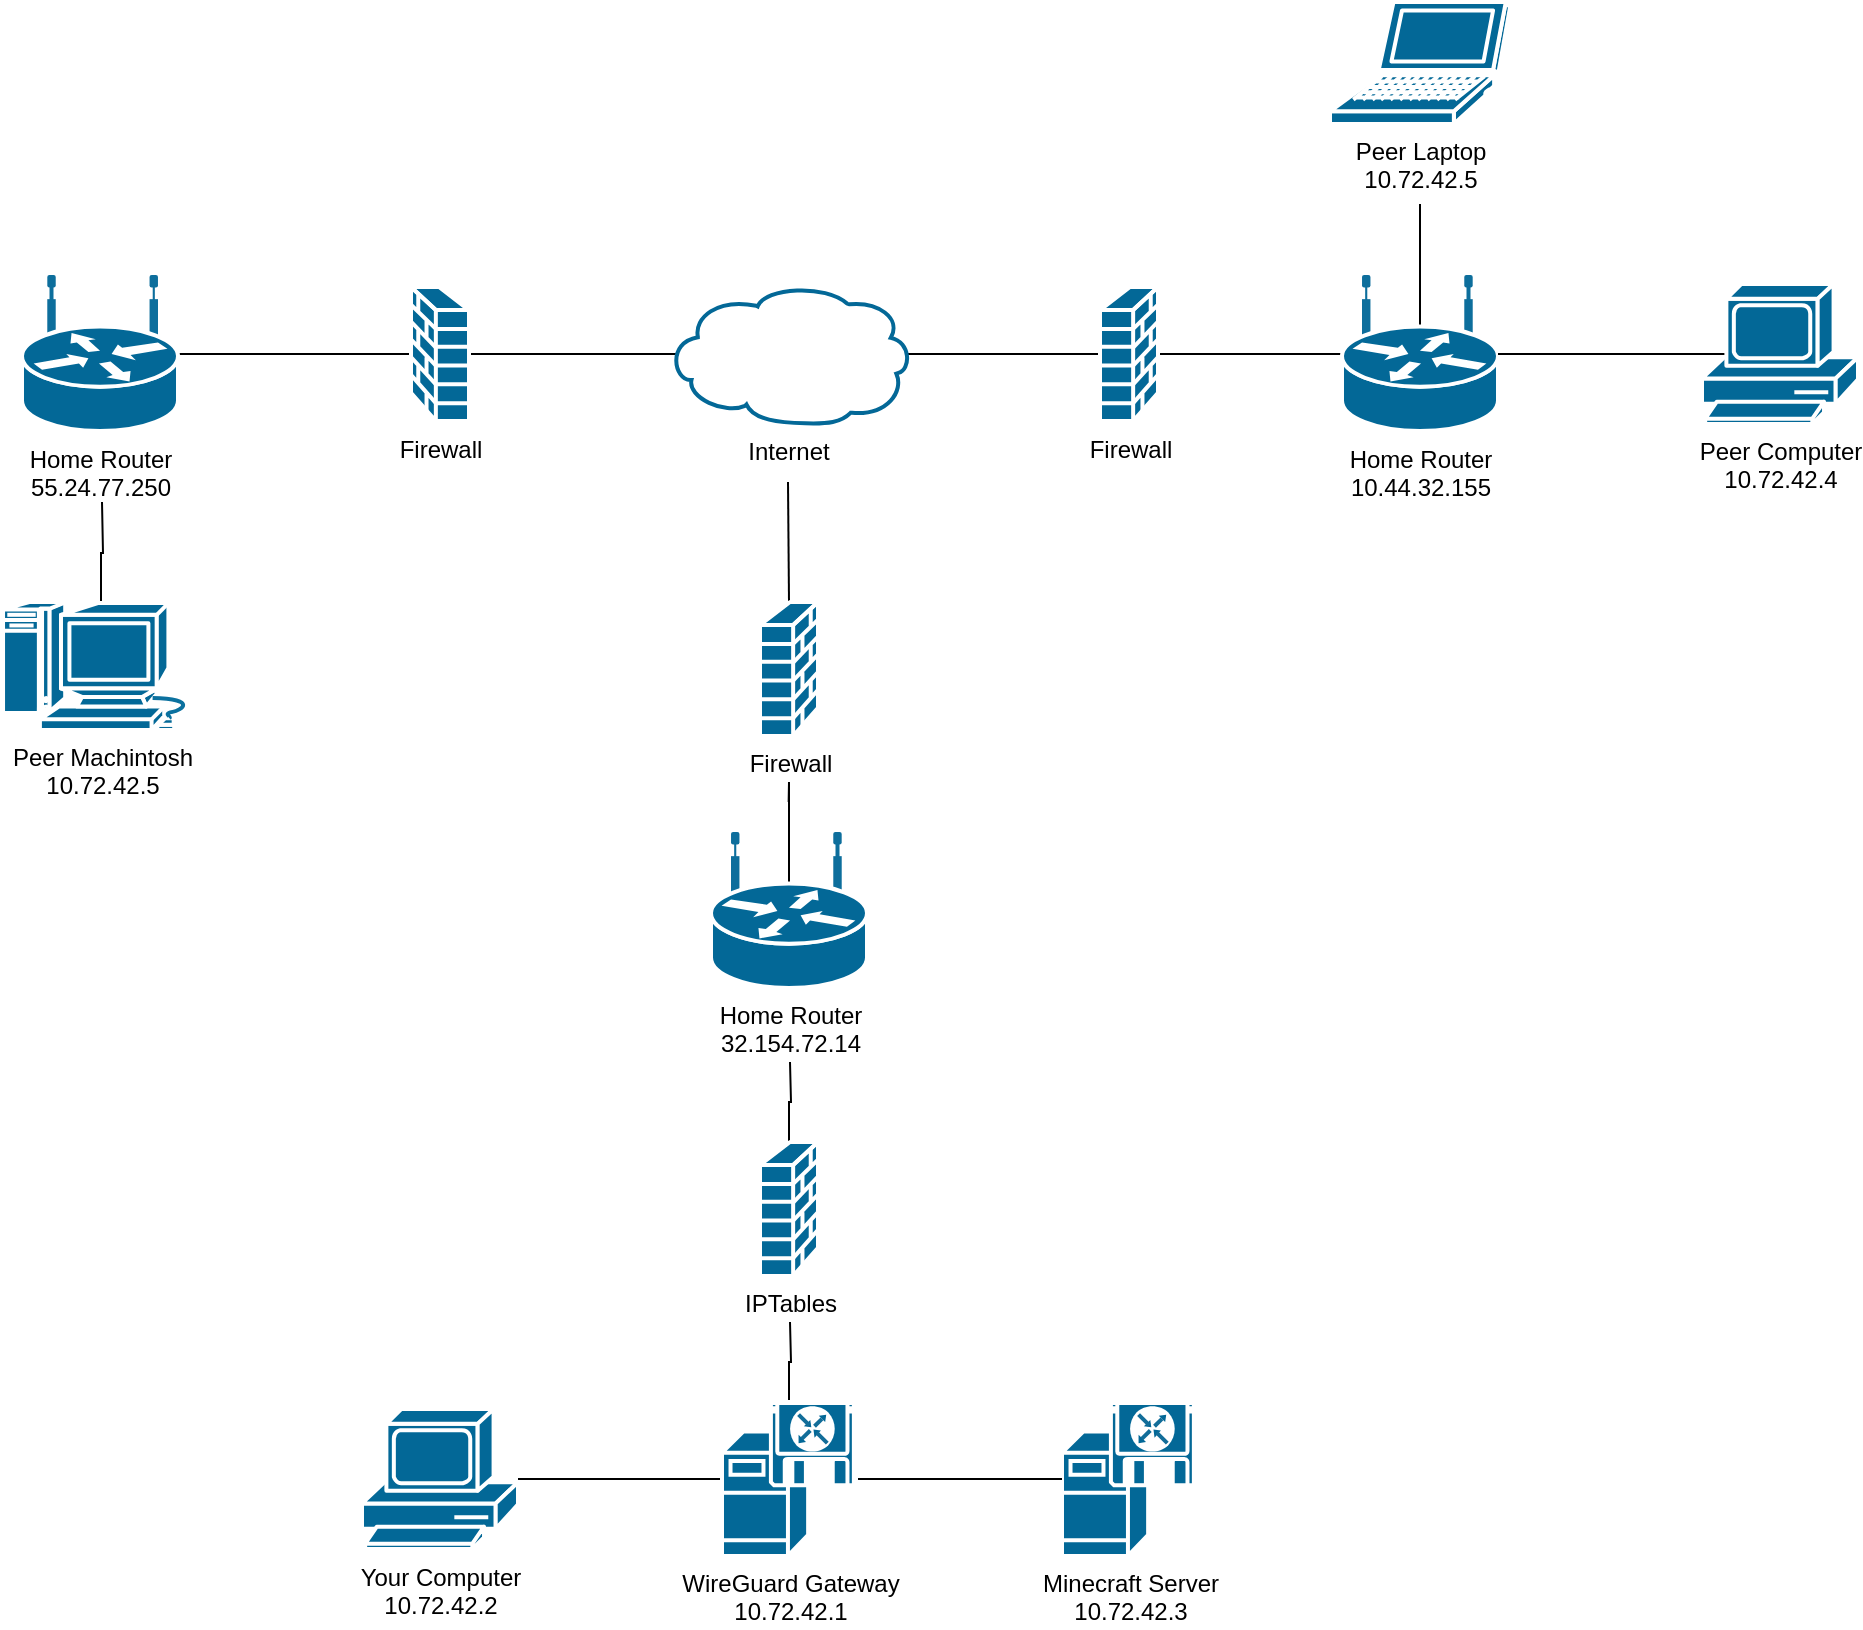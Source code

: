 <mxfile version="21.1.2" type="device" pages="5">
  <diagram name="Recommended" id="ixQ4O91Vs6Z3WeyUzWch">
    <mxGraphModel dx="2026" dy="2283" grid="1" gridSize="10" guides="1" tooltips="1" connect="1" arrows="1" fold="1" page="1" pageScale="1" pageWidth="850" pageHeight="1100" math="0" shadow="0">
      <root>
        <mxCell id="0" />
        <mxCell id="1" parent="0" />
        <mxCell id="HOGxeBpudTu5LXjHotkX-21" value="Your Computer&lt;br&gt;10.72.42.2" style="shape=mxgraph.cisco.computers_and_peripherals.pc;sketch=0;html=1;pointerEvents=1;dashed=0;fillColor=#036897;strokeColor=#ffffff;strokeWidth=2;verticalLabelPosition=bottom;verticalAlign=top;align=center;outlineConnect=0;" parent="1" vertex="1">
          <mxGeometry x="360" y="623.5" width="78" height="70" as="geometry" />
        </mxCell>
        <mxCell id="HOGxeBpudTu5LXjHotkX-23" value="Minecraft Server&lt;br&gt;10.72.42.3" style="shape=mxgraph.cisco.servers.software_based_server;sketch=0;html=1;pointerEvents=1;dashed=0;fillColor=#036897;strokeColor=#ffffff;strokeWidth=2;verticalLabelPosition=bottom;verticalAlign=top;align=center;outlineConnect=0;" parent="1" vertex="1">
          <mxGeometry x="710" y="620" width="67" height="77" as="geometry" />
        </mxCell>
        <mxCell id="HOGxeBpudTu5LXjHotkX-26" style="edgeStyle=orthogonalEdgeStyle;rounded=0;orthogonalLoop=1;jettySize=auto;html=1;endArrow=none;endFill=0;" parent="1" source="HOGxeBpudTu5LXjHotkX-24" target="HOGxeBpudTu5LXjHotkX-23" edge="1">
          <mxGeometry relative="1" as="geometry" />
        </mxCell>
        <mxCell id="HOGxeBpudTu5LXjHotkX-27" style="edgeStyle=orthogonalEdgeStyle;rounded=0;orthogonalLoop=1;jettySize=auto;html=1;exitX=0;exitY=0.5;exitDx=0;exitDy=0;exitPerimeter=0;endArrow=none;endFill=0;" parent="1" source="HOGxeBpudTu5LXjHotkX-24" target="HOGxeBpudTu5LXjHotkX-21" edge="1">
          <mxGeometry relative="1" as="geometry" />
        </mxCell>
        <mxCell id="HOGxeBpudTu5LXjHotkX-40" style="edgeStyle=orthogonalEdgeStyle;rounded=0;orthogonalLoop=1;jettySize=auto;html=1;exitX=0.5;exitY=0;exitDx=0;exitDy=0;exitPerimeter=0;endArrow=none;endFill=0;" parent="1" source="HOGxeBpudTu5LXjHotkX-24" edge="1">
          <mxGeometry relative="1" as="geometry">
            <mxPoint x="574" y="580" as="targetPoint" />
          </mxGeometry>
        </mxCell>
        <mxCell id="HOGxeBpudTu5LXjHotkX-24" value="WireGuard Gateway&lt;br&gt;10.72.42.1" style="shape=mxgraph.cisco.servers.software_based_server;sketch=0;html=1;pointerEvents=1;dashed=0;fillColor=#036897;strokeColor=#ffffff;strokeWidth=2;verticalLabelPosition=bottom;verticalAlign=top;align=center;outlineConnect=0;" parent="1" vertex="1">
          <mxGeometry x="540" y="620" width="67" height="77" as="geometry" />
        </mxCell>
        <mxCell id="HOGxeBpudTu5LXjHotkX-37" style="edgeStyle=orthogonalEdgeStyle;rounded=0;orthogonalLoop=1;jettySize=auto;html=1;exitX=0.5;exitY=0.32;exitDx=0;exitDy=0;exitPerimeter=0;endArrow=none;endFill=0;" parent="1" source="HOGxeBpudTu5LXjHotkX-32" edge="1">
          <mxGeometry relative="1" as="geometry">
            <mxPoint x="573.333" y="320" as="targetPoint" />
            <Array as="points">
              <mxPoint x="574" y="310" />
            </Array>
          </mxGeometry>
        </mxCell>
        <mxCell id="HOGxeBpudTu5LXjHotkX-32" value="Home Router&lt;br&gt;32.154.72.14" style="shape=mxgraph.cisco.routers.wireless_router;sketch=0;html=1;pointerEvents=1;dashed=0;fillColor=#036897;strokeColor=#ffffff;strokeWidth=2;verticalLabelPosition=bottom;verticalAlign=top;align=center;outlineConnect=0;" parent="1" vertex="1">
          <mxGeometry x="534.5" y="336" width="78" height="77" as="geometry" />
        </mxCell>
        <mxCell id="HOGxeBpudTu5LXjHotkX-43" style="rounded=0;orthogonalLoop=1;jettySize=auto;html=1;exitX=0.98;exitY=0.5;exitDx=0;exitDy=0;exitPerimeter=0;entryX=0;entryY=0.5;entryDx=0;entryDy=0;entryPerimeter=0;endArrow=none;endFill=0;" parent="1" source="HOGxeBpudTu5LXjHotkX-34" target="HOGxeBpudTu5LXjHotkX-42" edge="1">
          <mxGeometry relative="1" as="geometry" />
        </mxCell>
        <mxCell id="HOGxeBpudTu5LXjHotkX-69" style="edgeStyle=orthogonalEdgeStyle;rounded=0;orthogonalLoop=1;jettySize=auto;html=1;exitX=0.04;exitY=0.5;exitDx=0;exitDy=0;exitPerimeter=0;entryX=0;entryY=0.5;entryDx=0;entryDy=0;entryPerimeter=0;endArrow=none;endFill=0;" parent="1" source="HOGxeBpudTu5LXjHotkX-34" target="HOGxeBpudTu5LXjHotkX-63" edge="1">
          <mxGeometry relative="1" as="geometry" />
        </mxCell>
        <mxCell id="HOGxeBpudTu5LXjHotkX-34" value="Internet" style="shape=mxgraph.cisco.storage.cloud;sketch=0;html=1;pointerEvents=1;dashed=0;fillColor=#FFFFFF;strokeColor=#036897;strokeWidth=2;verticalLabelPosition=bottom;verticalAlign=top;align=center;outlineConnect=0;" parent="1" vertex="1">
          <mxGeometry x="512.08" y="61" width="122.83" height="70" as="geometry" />
        </mxCell>
        <mxCell id="HOGxeBpudTu5LXjHotkX-38" style="edgeStyle=orthogonalEdgeStyle;rounded=0;orthogonalLoop=1;jettySize=auto;html=1;exitX=0.5;exitY=0;exitDx=0;exitDy=0;exitPerimeter=0;endArrow=none;endFill=0;" parent="1" source="HOGxeBpudTu5LXjHotkX-35" edge="1">
          <mxGeometry relative="1" as="geometry">
            <mxPoint x="573" y="160" as="targetPoint" />
          </mxGeometry>
        </mxCell>
        <mxCell id="HOGxeBpudTu5LXjHotkX-35" value="Firewall" style="shape=mxgraph.cisco.security.firewall;sketch=0;html=1;pointerEvents=1;dashed=0;fillColor=#036897;strokeColor=#ffffff;strokeWidth=2;verticalLabelPosition=bottom;verticalAlign=top;align=center;outlineConnect=0;" parent="1" vertex="1">
          <mxGeometry x="559" y="220" width="29" height="67" as="geometry" />
        </mxCell>
        <mxCell id="HOGxeBpudTu5LXjHotkX-41" style="edgeStyle=orthogonalEdgeStyle;rounded=0;orthogonalLoop=1;jettySize=auto;html=1;exitX=0.5;exitY=0;exitDx=0;exitDy=0;exitPerimeter=0;endArrow=none;endFill=0;" parent="1" source="HOGxeBpudTu5LXjHotkX-39" edge="1">
          <mxGeometry relative="1" as="geometry">
            <mxPoint x="574" y="450" as="targetPoint" />
          </mxGeometry>
        </mxCell>
        <mxCell id="HOGxeBpudTu5LXjHotkX-39" value="IPTables" style="shape=mxgraph.cisco.security.firewall;sketch=0;html=1;pointerEvents=1;dashed=0;fillColor=#036897;strokeColor=#ffffff;strokeWidth=2;verticalLabelPosition=bottom;verticalAlign=top;align=center;outlineConnect=0;" parent="1" vertex="1">
          <mxGeometry x="559" y="490" width="29" height="67" as="geometry" />
        </mxCell>
        <mxCell id="HOGxeBpudTu5LXjHotkX-47" style="edgeStyle=orthogonalEdgeStyle;rounded=0;orthogonalLoop=1;jettySize=auto;html=1;exitX=1;exitY=0.5;exitDx=0;exitDy=0;exitPerimeter=0;entryX=0;entryY=0.5;entryDx=0;entryDy=0;entryPerimeter=0;endArrow=none;endFill=0;" parent="1" source="HOGxeBpudTu5LXjHotkX-42" target="HOGxeBpudTu5LXjHotkX-44" edge="1">
          <mxGeometry relative="1" as="geometry" />
        </mxCell>
        <mxCell id="HOGxeBpudTu5LXjHotkX-42" value="Firewall" style="shape=mxgraph.cisco.security.firewall;sketch=0;html=1;pointerEvents=1;dashed=0;fillColor=#036897;strokeColor=#ffffff;strokeWidth=2;verticalLabelPosition=bottom;verticalAlign=top;align=center;outlineConnect=0;" parent="1" vertex="1">
          <mxGeometry x="729" y="62.5" width="29" height="67" as="geometry" />
        </mxCell>
        <mxCell id="HOGxeBpudTu5LXjHotkX-54" style="edgeStyle=orthogonalEdgeStyle;rounded=0;orthogonalLoop=1;jettySize=auto;html=1;exitX=0.5;exitY=0.32;exitDx=0;exitDy=0;exitPerimeter=0;endArrow=none;endFill=0;" parent="1" source="HOGxeBpudTu5LXjHotkX-44" edge="1">
          <mxGeometry relative="1" as="geometry">
            <mxPoint x="889" y="21" as="targetPoint" />
          </mxGeometry>
        </mxCell>
        <mxCell id="HOGxeBpudTu5LXjHotkX-44" value="Home Router&lt;br&gt;10.44.32.155" style="shape=mxgraph.cisco.routers.wireless_router;sketch=0;html=1;pointerEvents=1;dashed=0;fillColor=#036897;strokeColor=#ffffff;strokeWidth=2;verticalLabelPosition=bottom;verticalAlign=top;align=center;outlineConnect=0;" parent="1" vertex="1">
          <mxGeometry x="850" y="57.5" width="78" height="77" as="geometry" />
        </mxCell>
        <mxCell id="HOGxeBpudTu5LXjHotkX-51" style="edgeStyle=orthogonalEdgeStyle;rounded=0;orthogonalLoop=1;jettySize=auto;html=1;exitX=0.16;exitY=0.5;exitDx=0;exitDy=0;exitPerimeter=0;endArrow=none;endFill=0;" parent="1" source="HOGxeBpudTu5LXjHotkX-48" target="HOGxeBpudTu5LXjHotkX-44" edge="1">
          <mxGeometry relative="1" as="geometry" />
        </mxCell>
        <mxCell id="HOGxeBpudTu5LXjHotkX-48" value="Peer Computer&lt;br&gt;10.72.42.4" style="shape=mxgraph.cisco.computers_and_peripherals.pc;sketch=0;html=1;pointerEvents=1;dashed=0;fillColor=#036897;strokeColor=#ffffff;strokeWidth=2;verticalLabelPosition=bottom;verticalAlign=top;align=center;outlineConnect=0;" parent="1" vertex="1">
          <mxGeometry x="1030" y="61" width="78" height="70" as="geometry" />
        </mxCell>
        <mxCell id="HOGxeBpudTu5LXjHotkX-49" value="Peer Laptop&lt;br&gt;10.72.42.5" style="shape=mxgraph.cisco.computers_and_peripherals.laptop;sketch=0;html=1;pointerEvents=1;dashed=0;fillColor=#036897;strokeColor=#ffffff;strokeWidth=2;verticalLabelPosition=bottom;verticalAlign=top;align=center;outlineConnect=0;" parent="1" vertex="1">
          <mxGeometry x="844" y="-80" width="90" height="61" as="geometry" />
        </mxCell>
        <mxCell id="HOGxeBpudTu5LXjHotkX-70" style="edgeStyle=orthogonalEdgeStyle;rounded=0;orthogonalLoop=1;jettySize=auto;html=1;exitX=1;exitY=0.5;exitDx=0;exitDy=0;exitPerimeter=0;endArrow=none;endFill=0;" parent="1" source="HOGxeBpudTu5LXjHotkX-63" target="HOGxeBpudTu5LXjHotkX-65" edge="1">
          <mxGeometry relative="1" as="geometry" />
        </mxCell>
        <mxCell id="HOGxeBpudTu5LXjHotkX-63" value="Firewall" style="shape=mxgraph.cisco.security.firewall;sketch=0;html=1;pointerEvents=1;dashed=0;fillColor=#036897;strokeColor=#ffffff;strokeWidth=2;verticalLabelPosition=bottom;verticalAlign=top;align=center;outlineConnect=0;flipV=0;flipH=1;" parent="1" vertex="1">
          <mxGeometry x="384.5" y="62.5" width="29" height="67" as="geometry" />
        </mxCell>
        <mxCell id="HOGxeBpudTu5LXjHotkX-65" value="Home Router&lt;br&gt;55.24.77.250" style="shape=mxgraph.cisco.routers.wireless_router;sketch=0;html=1;pointerEvents=1;dashed=0;fillColor=#036897;strokeColor=#ffffff;strokeWidth=2;verticalLabelPosition=bottom;verticalAlign=top;align=center;outlineConnect=0;flipV=0;flipH=1;" parent="1" vertex="1">
          <mxGeometry x="190" y="57.5" width="78" height="77" as="geometry" />
        </mxCell>
        <mxCell id="HOGxeBpudTu5LXjHotkX-72" style="edgeStyle=orthogonalEdgeStyle;rounded=0;orthogonalLoop=1;jettySize=auto;html=1;exitX=0.5;exitY=0.01;exitDx=0;exitDy=0;exitPerimeter=0;endArrow=none;endFill=0;" parent="1" source="HOGxeBpudTu5LXjHotkX-71" edge="1">
          <mxGeometry relative="1" as="geometry">
            <mxPoint x="230" y="170" as="targetPoint" />
          </mxGeometry>
        </mxCell>
        <mxCell id="HOGxeBpudTu5LXjHotkX-71" value="Peer Machintosh&lt;br&gt;10.72.42.5" style="shape=mxgraph.cisco.computers_and_peripherals.macintosh;sketch=0;html=1;pointerEvents=1;dashed=0;fillColor=#036897;strokeColor=#ffffff;strokeWidth=2;verticalLabelPosition=bottom;verticalAlign=top;align=center;outlineConnect=0;" parent="1" vertex="1">
          <mxGeometry x="180" y="220" width="99" height="64" as="geometry" />
        </mxCell>
      </root>
    </mxGraphModel>
  </diagram>
  <diagram id="dmujwIdDf4CFcNs3iXnB" name="Combined Gateway and Server">
    <mxGraphModel dx="1773" dy="2135" grid="1" gridSize="10" guides="1" tooltips="1" connect="1" arrows="1" fold="1" page="1" pageScale="1" pageWidth="850" pageHeight="1100" math="0" shadow="0">
      <root>
        <mxCell id="0" />
        <mxCell id="1" parent="0" />
        <mxCell id="-MUt40dHgnECSYq8cK80-28" value="Your Computer&lt;br&gt;10.72.42.2" style="shape=mxgraph.cisco.computers_and_peripherals.pc;sketch=0;html=1;pointerEvents=1;dashed=0;fillColor=#036897;strokeColor=#ffffff;strokeWidth=2;verticalLabelPosition=bottom;verticalAlign=top;align=center;outlineConnect=0;" vertex="1" parent="1">
          <mxGeometry x="370" y="633.5" width="78" height="70" as="geometry" />
        </mxCell>
        <mxCell id="-MUt40dHgnECSYq8cK80-31" style="edgeStyle=orthogonalEdgeStyle;rounded=0;orthogonalLoop=1;jettySize=auto;html=1;exitX=0;exitY=0.5;exitDx=0;exitDy=0;exitPerimeter=0;endArrow=none;endFill=0;" edge="1" parent="1" source="-MUt40dHgnECSYq8cK80-33" target="-MUt40dHgnECSYq8cK80-28">
          <mxGeometry relative="1" as="geometry" />
        </mxCell>
        <mxCell id="-MUt40dHgnECSYq8cK80-32" style="edgeStyle=orthogonalEdgeStyle;rounded=0;orthogonalLoop=1;jettySize=auto;html=1;exitX=0.5;exitY=0;exitDx=0;exitDy=0;exitPerimeter=0;endArrow=none;endFill=0;" edge="1" parent="1" source="-MUt40dHgnECSYq8cK80-33">
          <mxGeometry relative="1" as="geometry">
            <mxPoint x="584" y="590" as="targetPoint" />
          </mxGeometry>
        </mxCell>
        <mxCell id="-MUt40dHgnECSYq8cK80-33" value="WireGuard Gateway &amp;amp;&lt;br&gt;Minecraft Server&lt;br&gt;10.72.42.1" style="shape=mxgraph.cisco.servers.software_based_server;sketch=0;html=1;pointerEvents=1;dashed=0;fillColor=#036897;strokeColor=#ffffff;strokeWidth=2;verticalLabelPosition=bottom;verticalAlign=top;align=center;outlineConnect=0;" vertex="1" parent="1">
          <mxGeometry x="550" y="630" width="67" height="77" as="geometry" />
        </mxCell>
        <mxCell id="-MUt40dHgnECSYq8cK80-34" style="edgeStyle=orthogonalEdgeStyle;rounded=0;orthogonalLoop=1;jettySize=auto;html=1;exitX=0.5;exitY=0.32;exitDx=0;exitDy=0;exitPerimeter=0;endArrow=none;endFill=0;" edge="1" parent="1" source="-MUt40dHgnECSYq8cK80-35">
          <mxGeometry relative="1" as="geometry">
            <mxPoint x="583.333" y="330" as="targetPoint" />
            <Array as="points">
              <mxPoint x="584" y="320" />
            </Array>
          </mxGeometry>
        </mxCell>
        <mxCell id="-MUt40dHgnECSYq8cK80-35" value="Home Router&lt;br&gt;32.154.72.14" style="shape=mxgraph.cisco.routers.wireless_router;sketch=0;html=1;pointerEvents=1;dashed=0;fillColor=#036897;strokeColor=#ffffff;strokeWidth=2;verticalLabelPosition=bottom;verticalAlign=top;align=center;outlineConnect=0;" vertex="1" parent="1">
          <mxGeometry x="544.5" y="346" width="78" height="77" as="geometry" />
        </mxCell>
        <mxCell id="-MUt40dHgnECSYq8cK80-36" style="rounded=0;orthogonalLoop=1;jettySize=auto;html=1;exitX=0.98;exitY=0.5;exitDx=0;exitDy=0;exitPerimeter=0;entryX=0;entryY=0.5;entryDx=0;entryDy=0;entryPerimeter=0;endArrow=none;endFill=0;" edge="1" parent="1" source="-MUt40dHgnECSYq8cK80-38" target="-MUt40dHgnECSYq8cK80-44">
          <mxGeometry relative="1" as="geometry" />
        </mxCell>
        <mxCell id="-MUt40dHgnECSYq8cK80-37" style="edgeStyle=orthogonalEdgeStyle;rounded=0;orthogonalLoop=1;jettySize=auto;html=1;exitX=0.04;exitY=0.5;exitDx=0;exitDy=0;exitPerimeter=0;entryX=0;entryY=0.5;entryDx=0;entryDy=0;entryPerimeter=0;endArrow=none;endFill=0;" edge="1" parent="1" source="-MUt40dHgnECSYq8cK80-38" target="-MUt40dHgnECSYq8cK80-51">
          <mxGeometry relative="1" as="geometry" />
        </mxCell>
        <mxCell id="-MUt40dHgnECSYq8cK80-38" value="Internet" style="shape=mxgraph.cisco.storage.cloud;sketch=0;html=1;pointerEvents=1;dashed=0;fillColor=#FFFFFF;strokeColor=#036897;strokeWidth=2;verticalLabelPosition=bottom;verticalAlign=top;align=center;outlineConnect=0;" vertex="1" parent="1">
          <mxGeometry x="522.08" y="71" width="122.83" height="70" as="geometry" />
        </mxCell>
        <mxCell id="-MUt40dHgnECSYq8cK80-39" style="edgeStyle=orthogonalEdgeStyle;rounded=0;orthogonalLoop=1;jettySize=auto;html=1;exitX=0.5;exitY=0;exitDx=0;exitDy=0;exitPerimeter=0;endArrow=none;endFill=0;" edge="1" parent="1" source="-MUt40dHgnECSYq8cK80-40">
          <mxGeometry relative="1" as="geometry">
            <mxPoint x="583" y="170" as="targetPoint" />
          </mxGeometry>
        </mxCell>
        <mxCell id="-MUt40dHgnECSYq8cK80-40" value="Firewall" style="shape=mxgraph.cisco.security.firewall;sketch=0;html=1;pointerEvents=1;dashed=0;fillColor=#036897;strokeColor=#ffffff;strokeWidth=2;verticalLabelPosition=bottom;verticalAlign=top;align=center;outlineConnect=0;" vertex="1" parent="1">
          <mxGeometry x="569" y="230" width="29" height="67" as="geometry" />
        </mxCell>
        <mxCell id="-MUt40dHgnECSYq8cK80-41" style="edgeStyle=orthogonalEdgeStyle;rounded=0;orthogonalLoop=1;jettySize=auto;html=1;exitX=0.5;exitY=0;exitDx=0;exitDy=0;exitPerimeter=0;endArrow=none;endFill=0;" edge="1" parent="1" source="-MUt40dHgnECSYq8cK80-42">
          <mxGeometry relative="1" as="geometry">
            <mxPoint x="584" y="460" as="targetPoint" />
          </mxGeometry>
        </mxCell>
        <mxCell id="-MUt40dHgnECSYq8cK80-42" value="IPTables" style="shape=mxgraph.cisco.security.firewall;sketch=0;html=1;pointerEvents=1;dashed=0;fillColor=#036897;strokeColor=#ffffff;strokeWidth=2;verticalLabelPosition=bottom;verticalAlign=top;align=center;outlineConnect=0;" vertex="1" parent="1">
          <mxGeometry x="569" y="500" width="29" height="67" as="geometry" />
        </mxCell>
        <mxCell id="-MUt40dHgnECSYq8cK80-43" style="edgeStyle=orthogonalEdgeStyle;rounded=0;orthogonalLoop=1;jettySize=auto;html=1;exitX=1;exitY=0.5;exitDx=0;exitDy=0;exitPerimeter=0;entryX=0;entryY=0.5;entryDx=0;entryDy=0;entryPerimeter=0;endArrow=none;endFill=0;" edge="1" parent="1" source="-MUt40dHgnECSYq8cK80-44" target="-MUt40dHgnECSYq8cK80-46">
          <mxGeometry relative="1" as="geometry" />
        </mxCell>
        <mxCell id="-MUt40dHgnECSYq8cK80-44" value="Firewall" style="shape=mxgraph.cisco.security.firewall;sketch=0;html=1;pointerEvents=1;dashed=0;fillColor=#036897;strokeColor=#ffffff;strokeWidth=2;verticalLabelPosition=bottom;verticalAlign=top;align=center;outlineConnect=0;" vertex="1" parent="1">
          <mxGeometry x="739" y="72.5" width="29" height="67" as="geometry" />
        </mxCell>
        <mxCell id="-MUt40dHgnECSYq8cK80-45" style="edgeStyle=orthogonalEdgeStyle;rounded=0;orthogonalLoop=1;jettySize=auto;html=1;exitX=0.5;exitY=0.32;exitDx=0;exitDy=0;exitPerimeter=0;endArrow=none;endFill=0;" edge="1" parent="1" source="-MUt40dHgnECSYq8cK80-46">
          <mxGeometry relative="1" as="geometry">
            <mxPoint x="899" y="31" as="targetPoint" />
          </mxGeometry>
        </mxCell>
        <mxCell id="-MUt40dHgnECSYq8cK80-46" value="Home Router&lt;br&gt;10.44.32.155" style="shape=mxgraph.cisco.routers.wireless_router;sketch=0;html=1;pointerEvents=1;dashed=0;fillColor=#036897;strokeColor=#ffffff;strokeWidth=2;verticalLabelPosition=bottom;verticalAlign=top;align=center;outlineConnect=0;" vertex="1" parent="1">
          <mxGeometry x="860" y="67.5" width="78" height="77" as="geometry" />
        </mxCell>
        <mxCell id="-MUt40dHgnECSYq8cK80-47" style="edgeStyle=orthogonalEdgeStyle;rounded=0;orthogonalLoop=1;jettySize=auto;html=1;exitX=0.16;exitY=0.5;exitDx=0;exitDy=0;exitPerimeter=0;endArrow=none;endFill=0;" edge="1" parent="1" source="-MUt40dHgnECSYq8cK80-48" target="-MUt40dHgnECSYq8cK80-46">
          <mxGeometry relative="1" as="geometry" />
        </mxCell>
        <mxCell id="-MUt40dHgnECSYq8cK80-48" value="Peer Computer&lt;br&gt;10.72.42.4" style="shape=mxgraph.cisco.computers_and_peripherals.pc;sketch=0;html=1;pointerEvents=1;dashed=0;fillColor=#036897;strokeColor=#ffffff;strokeWidth=2;verticalLabelPosition=bottom;verticalAlign=top;align=center;outlineConnect=0;" vertex="1" parent="1">
          <mxGeometry x="1040" y="71" width="78" height="70" as="geometry" />
        </mxCell>
        <mxCell id="-MUt40dHgnECSYq8cK80-49" value="Peer Laptop&lt;br&gt;10.72.42.5" style="shape=mxgraph.cisco.computers_and_peripherals.laptop;sketch=0;html=1;pointerEvents=1;dashed=0;fillColor=#036897;strokeColor=#ffffff;strokeWidth=2;verticalLabelPosition=bottom;verticalAlign=top;align=center;outlineConnect=0;" vertex="1" parent="1">
          <mxGeometry x="854" y="-70" width="90" height="61" as="geometry" />
        </mxCell>
        <mxCell id="-MUt40dHgnECSYq8cK80-50" style="edgeStyle=orthogonalEdgeStyle;rounded=0;orthogonalLoop=1;jettySize=auto;html=1;exitX=1;exitY=0.5;exitDx=0;exitDy=0;exitPerimeter=0;endArrow=none;endFill=0;" edge="1" parent="1" source="-MUt40dHgnECSYq8cK80-51" target="-MUt40dHgnECSYq8cK80-52">
          <mxGeometry relative="1" as="geometry" />
        </mxCell>
        <mxCell id="-MUt40dHgnECSYq8cK80-51" value="Firewall" style="shape=mxgraph.cisco.security.firewall;sketch=0;html=1;pointerEvents=1;dashed=0;fillColor=#036897;strokeColor=#ffffff;strokeWidth=2;verticalLabelPosition=bottom;verticalAlign=top;align=center;outlineConnect=0;flipV=0;flipH=1;" vertex="1" parent="1">
          <mxGeometry x="394.5" y="72.5" width="29" height="67" as="geometry" />
        </mxCell>
        <mxCell id="-MUt40dHgnECSYq8cK80-52" value="Home Router&lt;br&gt;55.24.77.250" style="shape=mxgraph.cisco.routers.wireless_router;sketch=0;html=1;pointerEvents=1;dashed=0;fillColor=#036897;strokeColor=#ffffff;strokeWidth=2;verticalLabelPosition=bottom;verticalAlign=top;align=center;outlineConnect=0;flipV=0;flipH=1;" vertex="1" parent="1">
          <mxGeometry x="200" y="67.5" width="78" height="77" as="geometry" />
        </mxCell>
        <mxCell id="-MUt40dHgnECSYq8cK80-53" style="edgeStyle=orthogonalEdgeStyle;rounded=0;orthogonalLoop=1;jettySize=auto;html=1;exitX=0.5;exitY=0.01;exitDx=0;exitDy=0;exitPerimeter=0;endArrow=none;endFill=0;" edge="1" parent="1" source="-MUt40dHgnECSYq8cK80-54">
          <mxGeometry relative="1" as="geometry">
            <mxPoint x="240" y="180" as="targetPoint" />
          </mxGeometry>
        </mxCell>
        <mxCell id="-MUt40dHgnECSYq8cK80-54" value="Peer Machintosh&lt;br&gt;10.72.42.5" style="shape=mxgraph.cisco.computers_and_peripherals.macintosh;sketch=0;html=1;pointerEvents=1;dashed=0;fillColor=#036897;strokeColor=#ffffff;strokeWidth=2;verticalLabelPosition=bottom;verticalAlign=top;align=center;outlineConnect=0;" vertex="1" parent="1">
          <mxGeometry x="190" y="230" width="99" height="64" as="geometry" />
        </mxCell>
      </root>
    </mxGraphModel>
  </diagram>
  <diagram id="mZ89VDhumIfUzIGqJTsN" name="Host on computer">
    <mxGraphModel dx="2026" dy="2283" grid="1" gridSize="10" guides="1" tooltips="1" connect="1" arrows="1" fold="1" page="1" pageScale="1" pageWidth="850" pageHeight="1100" math="0" shadow="0">
      <root>
        <mxCell id="0" />
        <mxCell id="1" parent="0" />
        <mxCell id="hWti7nS5Sx8F9NH1cv82-28" value="Your Computer &amp;amp; Minecraft Server&lt;br&gt;10.72.42.2" style="shape=mxgraph.cisco.computers_and_peripherals.pc;sketch=0;html=1;pointerEvents=1;dashed=0;fillColor=#036897;strokeColor=#ffffff;strokeWidth=2;verticalLabelPosition=bottom;verticalAlign=top;align=center;outlineConnect=0;" vertex="1" parent="1">
          <mxGeometry x="370" y="633.5" width="78" height="70" as="geometry" />
        </mxCell>
        <mxCell id="hWti7nS5Sx8F9NH1cv82-31" style="edgeStyle=orthogonalEdgeStyle;rounded=0;orthogonalLoop=1;jettySize=auto;html=1;exitX=0;exitY=0.5;exitDx=0;exitDy=0;exitPerimeter=0;endArrow=none;endFill=0;" edge="1" parent="1" source="hWti7nS5Sx8F9NH1cv82-33" target="hWti7nS5Sx8F9NH1cv82-28">
          <mxGeometry relative="1" as="geometry" />
        </mxCell>
        <mxCell id="hWti7nS5Sx8F9NH1cv82-32" style="edgeStyle=orthogonalEdgeStyle;rounded=0;orthogonalLoop=1;jettySize=auto;html=1;exitX=0.5;exitY=0;exitDx=0;exitDy=0;exitPerimeter=0;endArrow=none;endFill=0;" edge="1" parent="1" source="hWti7nS5Sx8F9NH1cv82-33">
          <mxGeometry relative="1" as="geometry">
            <mxPoint x="584" y="590" as="targetPoint" />
          </mxGeometry>
        </mxCell>
        <mxCell id="hWti7nS5Sx8F9NH1cv82-33" value="WireGuard Gateway&lt;br&gt;10.72.42.1" style="shape=mxgraph.cisco.servers.software_based_server;sketch=0;html=1;pointerEvents=1;dashed=0;fillColor=#036897;strokeColor=#ffffff;strokeWidth=2;verticalLabelPosition=bottom;verticalAlign=top;align=center;outlineConnect=0;" vertex="1" parent="1">
          <mxGeometry x="550" y="630" width="67" height="77" as="geometry" />
        </mxCell>
        <mxCell id="hWti7nS5Sx8F9NH1cv82-34" style="edgeStyle=orthogonalEdgeStyle;rounded=0;orthogonalLoop=1;jettySize=auto;html=1;exitX=0.5;exitY=0.32;exitDx=0;exitDy=0;exitPerimeter=0;endArrow=none;endFill=0;" edge="1" parent="1" source="hWti7nS5Sx8F9NH1cv82-35">
          <mxGeometry relative="1" as="geometry">
            <mxPoint x="583.333" y="330" as="targetPoint" />
            <Array as="points">
              <mxPoint x="584" y="320" />
            </Array>
          </mxGeometry>
        </mxCell>
        <mxCell id="hWti7nS5Sx8F9NH1cv82-35" value="Home Router&lt;br&gt;32.154.72.14" style="shape=mxgraph.cisco.routers.wireless_router;sketch=0;html=1;pointerEvents=1;dashed=0;fillColor=#036897;strokeColor=#ffffff;strokeWidth=2;verticalLabelPosition=bottom;verticalAlign=top;align=center;outlineConnect=0;" vertex="1" parent="1">
          <mxGeometry x="544.5" y="346" width="78" height="77" as="geometry" />
        </mxCell>
        <mxCell id="hWti7nS5Sx8F9NH1cv82-36" style="rounded=0;orthogonalLoop=1;jettySize=auto;html=1;exitX=0.98;exitY=0.5;exitDx=0;exitDy=0;exitPerimeter=0;entryX=0;entryY=0.5;entryDx=0;entryDy=0;entryPerimeter=0;endArrow=none;endFill=0;" edge="1" parent="1" source="hWti7nS5Sx8F9NH1cv82-38" target="hWti7nS5Sx8F9NH1cv82-44">
          <mxGeometry relative="1" as="geometry" />
        </mxCell>
        <mxCell id="hWti7nS5Sx8F9NH1cv82-37" style="edgeStyle=orthogonalEdgeStyle;rounded=0;orthogonalLoop=1;jettySize=auto;html=1;exitX=0.04;exitY=0.5;exitDx=0;exitDy=0;exitPerimeter=0;entryX=0;entryY=0.5;entryDx=0;entryDy=0;entryPerimeter=0;endArrow=none;endFill=0;" edge="1" parent="1" source="hWti7nS5Sx8F9NH1cv82-38" target="hWti7nS5Sx8F9NH1cv82-51">
          <mxGeometry relative="1" as="geometry" />
        </mxCell>
        <mxCell id="hWti7nS5Sx8F9NH1cv82-38" value="Internet" style="shape=mxgraph.cisco.storage.cloud;sketch=0;html=1;pointerEvents=1;dashed=0;fillColor=#FFFFFF;strokeColor=#036897;strokeWidth=2;verticalLabelPosition=bottom;verticalAlign=top;align=center;outlineConnect=0;" vertex="1" parent="1">
          <mxGeometry x="522.08" y="71" width="122.83" height="70" as="geometry" />
        </mxCell>
        <mxCell id="hWti7nS5Sx8F9NH1cv82-39" style="edgeStyle=orthogonalEdgeStyle;rounded=0;orthogonalLoop=1;jettySize=auto;html=1;exitX=0.5;exitY=0;exitDx=0;exitDy=0;exitPerimeter=0;endArrow=none;endFill=0;" edge="1" parent="1" source="hWti7nS5Sx8F9NH1cv82-40">
          <mxGeometry relative="1" as="geometry">
            <mxPoint x="583" y="170" as="targetPoint" />
          </mxGeometry>
        </mxCell>
        <mxCell id="hWti7nS5Sx8F9NH1cv82-40" value="Firewall" style="shape=mxgraph.cisco.security.firewall;sketch=0;html=1;pointerEvents=1;dashed=0;fillColor=#036897;strokeColor=#ffffff;strokeWidth=2;verticalLabelPosition=bottom;verticalAlign=top;align=center;outlineConnect=0;" vertex="1" parent="1">
          <mxGeometry x="569" y="230" width="29" height="67" as="geometry" />
        </mxCell>
        <mxCell id="hWti7nS5Sx8F9NH1cv82-41" style="edgeStyle=orthogonalEdgeStyle;rounded=0;orthogonalLoop=1;jettySize=auto;html=1;exitX=0.5;exitY=0;exitDx=0;exitDy=0;exitPerimeter=0;endArrow=none;endFill=0;" edge="1" parent="1" source="hWti7nS5Sx8F9NH1cv82-42">
          <mxGeometry relative="1" as="geometry">
            <mxPoint x="584" y="460" as="targetPoint" />
          </mxGeometry>
        </mxCell>
        <mxCell id="hWti7nS5Sx8F9NH1cv82-42" value="IPTables" style="shape=mxgraph.cisco.security.firewall;sketch=0;html=1;pointerEvents=1;dashed=0;fillColor=#036897;strokeColor=#ffffff;strokeWidth=2;verticalLabelPosition=bottom;verticalAlign=top;align=center;outlineConnect=0;" vertex="1" parent="1">
          <mxGeometry x="569" y="500" width="29" height="67" as="geometry" />
        </mxCell>
        <mxCell id="hWti7nS5Sx8F9NH1cv82-43" style="edgeStyle=orthogonalEdgeStyle;rounded=0;orthogonalLoop=1;jettySize=auto;html=1;exitX=1;exitY=0.5;exitDx=0;exitDy=0;exitPerimeter=0;entryX=0;entryY=0.5;entryDx=0;entryDy=0;entryPerimeter=0;endArrow=none;endFill=0;" edge="1" parent="1" source="hWti7nS5Sx8F9NH1cv82-44" target="hWti7nS5Sx8F9NH1cv82-46">
          <mxGeometry relative="1" as="geometry" />
        </mxCell>
        <mxCell id="hWti7nS5Sx8F9NH1cv82-44" value="Firewall" style="shape=mxgraph.cisco.security.firewall;sketch=0;html=1;pointerEvents=1;dashed=0;fillColor=#036897;strokeColor=#ffffff;strokeWidth=2;verticalLabelPosition=bottom;verticalAlign=top;align=center;outlineConnect=0;" vertex="1" parent="1">
          <mxGeometry x="739" y="72.5" width="29" height="67" as="geometry" />
        </mxCell>
        <mxCell id="hWti7nS5Sx8F9NH1cv82-45" style="edgeStyle=orthogonalEdgeStyle;rounded=0;orthogonalLoop=1;jettySize=auto;html=1;exitX=0.5;exitY=0.32;exitDx=0;exitDy=0;exitPerimeter=0;endArrow=none;endFill=0;" edge="1" parent="1" source="hWti7nS5Sx8F9NH1cv82-46">
          <mxGeometry relative="1" as="geometry">
            <mxPoint x="899" y="31" as="targetPoint" />
          </mxGeometry>
        </mxCell>
        <mxCell id="hWti7nS5Sx8F9NH1cv82-46" value="Home Router&lt;br&gt;10.44.32.155" style="shape=mxgraph.cisco.routers.wireless_router;sketch=0;html=1;pointerEvents=1;dashed=0;fillColor=#036897;strokeColor=#ffffff;strokeWidth=2;verticalLabelPosition=bottom;verticalAlign=top;align=center;outlineConnect=0;" vertex="1" parent="1">
          <mxGeometry x="860" y="67.5" width="78" height="77" as="geometry" />
        </mxCell>
        <mxCell id="hWti7nS5Sx8F9NH1cv82-47" style="edgeStyle=orthogonalEdgeStyle;rounded=0;orthogonalLoop=1;jettySize=auto;html=1;exitX=0.16;exitY=0.5;exitDx=0;exitDy=0;exitPerimeter=0;endArrow=none;endFill=0;" edge="1" parent="1" source="hWti7nS5Sx8F9NH1cv82-48" target="hWti7nS5Sx8F9NH1cv82-46">
          <mxGeometry relative="1" as="geometry" />
        </mxCell>
        <mxCell id="hWti7nS5Sx8F9NH1cv82-48" value="Peer Computer&lt;br&gt;10.72.42.4" style="shape=mxgraph.cisco.computers_and_peripherals.pc;sketch=0;html=1;pointerEvents=1;dashed=0;fillColor=#036897;strokeColor=#ffffff;strokeWidth=2;verticalLabelPosition=bottom;verticalAlign=top;align=center;outlineConnect=0;" vertex="1" parent="1">
          <mxGeometry x="1040" y="71" width="78" height="70" as="geometry" />
        </mxCell>
        <mxCell id="hWti7nS5Sx8F9NH1cv82-49" value="Peer Laptop&lt;br&gt;10.72.42.5" style="shape=mxgraph.cisco.computers_and_peripherals.laptop;sketch=0;html=1;pointerEvents=1;dashed=0;fillColor=#036897;strokeColor=#ffffff;strokeWidth=2;verticalLabelPosition=bottom;verticalAlign=top;align=center;outlineConnect=0;" vertex="1" parent="1">
          <mxGeometry x="854" y="-70" width="90" height="61" as="geometry" />
        </mxCell>
        <mxCell id="hWti7nS5Sx8F9NH1cv82-50" style="edgeStyle=orthogonalEdgeStyle;rounded=0;orthogonalLoop=1;jettySize=auto;html=1;exitX=1;exitY=0.5;exitDx=0;exitDy=0;exitPerimeter=0;endArrow=none;endFill=0;" edge="1" parent="1" source="hWti7nS5Sx8F9NH1cv82-51" target="hWti7nS5Sx8F9NH1cv82-52">
          <mxGeometry relative="1" as="geometry" />
        </mxCell>
        <mxCell id="hWti7nS5Sx8F9NH1cv82-51" value="Firewall" style="shape=mxgraph.cisco.security.firewall;sketch=0;html=1;pointerEvents=1;dashed=0;fillColor=#036897;strokeColor=#ffffff;strokeWidth=2;verticalLabelPosition=bottom;verticalAlign=top;align=center;outlineConnect=0;flipV=0;flipH=1;" vertex="1" parent="1">
          <mxGeometry x="394.5" y="72.5" width="29" height="67" as="geometry" />
        </mxCell>
        <mxCell id="hWti7nS5Sx8F9NH1cv82-52" value="Home Router&lt;br&gt;55.24.77.250" style="shape=mxgraph.cisco.routers.wireless_router;sketch=0;html=1;pointerEvents=1;dashed=0;fillColor=#036897;strokeColor=#ffffff;strokeWidth=2;verticalLabelPosition=bottom;verticalAlign=top;align=center;outlineConnect=0;flipV=0;flipH=1;" vertex="1" parent="1">
          <mxGeometry x="200" y="67.5" width="78" height="77" as="geometry" />
        </mxCell>
        <mxCell id="hWti7nS5Sx8F9NH1cv82-53" style="edgeStyle=orthogonalEdgeStyle;rounded=0;orthogonalLoop=1;jettySize=auto;html=1;exitX=0.5;exitY=0.01;exitDx=0;exitDy=0;exitPerimeter=0;endArrow=none;endFill=0;" edge="1" parent="1" source="hWti7nS5Sx8F9NH1cv82-54">
          <mxGeometry relative="1" as="geometry">
            <mxPoint x="240" y="180" as="targetPoint" />
          </mxGeometry>
        </mxCell>
        <mxCell id="hWti7nS5Sx8F9NH1cv82-54" value="Peer Machintosh&lt;br&gt;10.72.42.5" style="shape=mxgraph.cisco.computers_and_peripherals.macintosh;sketch=0;html=1;pointerEvents=1;dashed=0;fillColor=#036897;strokeColor=#ffffff;strokeWidth=2;verticalLabelPosition=bottom;verticalAlign=top;align=center;outlineConnect=0;" vertex="1" parent="1">
          <mxGeometry x="190" y="230" width="99" height="64" as="geometry" />
        </mxCell>
      </root>
    </mxGraphModel>
  </diagram>
  <diagram id="wwjnkhImSShGB_N9cDR9" name="Madness">
    <mxGraphModel dx="1773" dy="2135" grid="1" gridSize="10" guides="1" tooltips="1" connect="1" arrows="1" fold="1" page="1" pageScale="1" pageWidth="850" pageHeight="1100" math="0" shadow="0">
      <root>
        <mxCell id="0" />
        <mxCell id="1" parent="0" />
        <mxCell id="xzJCf54KdYN2PXS65y7z-1" value="Your Computer, Wireguard Gateway&lt;br&gt;&amp;nbsp;&amp;amp; Minecraft Server&lt;br&gt;10.72.42.2" style="shape=mxgraph.cisco.computers_and_peripherals.pc;sketch=0;html=1;pointerEvents=1;dashed=0;fillColor=#036897;strokeColor=#ffffff;strokeWidth=2;verticalLabelPosition=bottom;verticalAlign=top;align=center;outlineConnect=0;" vertex="1" parent="1">
          <mxGeometry x="564.49" y="653.5" width="78" height="70" as="geometry" />
        </mxCell>
        <mxCell id="xzJCf54KdYN2PXS65y7z-3" style="edgeStyle=orthogonalEdgeStyle;rounded=0;orthogonalLoop=1;jettySize=auto;html=1;exitX=0.5;exitY=0;exitDx=0;exitDy=0;exitPerimeter=0;endArrow=none;endFill=0;" edge="1" parent="1" source="xzJCf54KdYN2PXS65y7z-1">
          <mxGeometry relative="1" as="geometry">
            <mxPoint x="604" y="610" as="targetPoint" />
            <mxPoint x="603.5" y="650" as="sourcePoint" />
          </mxGeometry>
        </mxCell>
        <mxCell id="xzJCf54KdYN2PXS65y7z-5" style="edgeStyle=orthogonalEdgeStyle;rounded=0;orthogonalLoop=1;jettySize=auto;html=1;exitX=0.5;exitY=0.32;exitDx=0;exitDy=0;exitPerimeter=0;endArrow=none;endFill=0;" edge="1" parent="1" source="xzJCf54KdYN2PXS65y7z-6">
          <mxGeometry relative="1" as="geometry">
            <mxPoint x="603.333" y="350" as="targetPoint" />
            <Array as="points">
              <mxPoint x="604" y="340" />
            </Array>
          </mxGeometry>
        </mxCell>
        <mxCell id="xzJCf54KdYN2PXS65y7z-6" value="Home Router&lt;br&gt;32.154.72.14" style="shape=mxgraph.cisco.routers.wireless_router;sketch=0;html=1;pointerEvents=1;dashed=0;fillColor=#036897;strokeColor=#ffffff;strokeWidth=2;verticalLabelPosition=bottom;verticalAlign=top;align=center;outlineConnect=0;" vertex="1" parent="1">
          <mxGeometry x="564.5" y="366" width="78" height="77" as="geometry" />
        </mxCell>
        <mxCell id="xzJCf54KdYN2PXS65y7z-7" style="rounded=0;orthogonalLoop=1;jettySize=auto;html=1;exitX=0.98;exitY=0.5;exitDx=0;exitDy=0;exitPerimeter=0;entryX=0;entryY=0.5;entryDx=0;entryDy=0;entryPerimeter=0;endArrow=none;endFill=0;" edge="1" parent="1" source="xzJCf54KdYN2PXS65y7z-9" target="xzJCf54KdYN2PXS65y7z-15">
          <mxGeometry relative="1" as="geometry" />
        </mxCell>
        <mxCell id="xzJCf54KdYN2PXS65y7z-8" style="edgeStyle=orthogonalEdgeStyle;rounded=0;orthogonalLoop=1;jettySize=auto;html=1;exitX=0.04;exitY=0.5;exitDx=0;exitDy=0;exitPerimeter=0;entryX=0;entryY=0.5;entryDx=0;entryDy=0;entryPerimeter=0;endArrow=none;endFill=0;" edge="1" parent="1" source="xzJCf54KdYN2PXS65y7z-9" target="xzJCf54KdYN2PXS65y7z-22">
          <mxGeometry relative="1" as="geometry" />
        </mxCell>
        <mxCell id="xzJCf54KdYN2PXS65y7z-9" value="Internet" style="shape=mxgraph.cisco.storage.cloud;sketch=0;html=1;pointerEvents=1;dashed=0;fillColor=#FFFFFF;strokeColor=#036897;strokeWidth=2;verticalLabelPosition=bottom;verticalAlign=top;align=center;outlineConnect=0;" vertex="1" parent="1">
          <mxGeometry x="542.08" y="91" width="122.83" height="70" as="geometry" />
        </mxCell>
        <mxCell id="xzJCf54KdYN2PXS65y7z-10" style="edgeStyle=orthogonalEdgeStyle;rounded=0;orthogonalLoop=1;jettySize=auto;html=1;exitX=0.5;exitY=0;exitDx=0;exitDy=0;exitPerimeter=0;endArrow=none;endFill=0;" edge="1" parent="1" source="xzJCf54KdYN2PXS65y7z-11">
          <mxGeometry relative="1" as="geometry">
            <mxPoint x="603" y="190" as="targetPoint" />
          </mxGeometry>
        </mxCell>
        <mxCell id="xzJCf54KdYN2PXS65y7z-11" value="Firewall" style="shape=mxgraph.cisco.security.firewall;sketch=0;html=1;pointerEvents=1;dashed=0;fillColor=#036897;strokeColor=#ffffff;strokeWidth=2;verticalLabelPosition=bottom;verticalAlign=top;align=center;outlineConnect=0;" vertex="1" parent="1">
          <mxGeometry x="589" y="250" width="29" height="67" as="geometry" />
        </mxCell>
        <mxCell id="xzJCf54KdYN2PXS65y7z-12" style="edgeStyle=orthogonalEdgeStyle;rounded=0;orthogonalLoop=1;jettySize=auto;html=1;exitX=0.5;exitY=0;exitDx=0;exitDy=0;exitPerimeter=0;endArrow=none;endFill=0;" edge="1" parent="1" source="xzJCf54KdYN2PXS65y7z-13">
          <mxGeometry relative="1" as="geometry">
            <mxPoint x="604" y="480" as="targetPoint" />
          </mxGeometry>
        </mxCell>
        <mxCell id="xzJCf54KdYN2PXS65y7z-13" value="IPTables" style="shape=mxgraph.cisco.security.firewall;sketch=0;html=1;pointerEvents=1;dashed=0;fillColor=#036897;strokeColor=#ffffff;strokeWidth=2;verticalLabelPosition=bottom;verticalAlign=top;align=center;outlineConnect=0;" vertex="1" parent="1">
          <mxGeometry x="589" y="520" width="29" height="67" as="geometry" />
        </mxCell>
        <mxCell id="xzJCf54KdYN2PXS65y7z-14" style="edgeStyle=orthogonalEdgeStyle;rounded=0;orthogonalLoop=1;jettySize=auto;html=1;exitX=1;exitY=0.5;exitDx=0;exitDy=0;exitPerimeter=0;entryX=0;entryY=0.5;entryDx=0;entryDy=0;entryPerimeter=0;endArrow=none;endFill=0;" edge="1" parent="1" source="xzJCf54KdYN2PXS65y7z-15" target="xzJCf54KdYN2PXS65y7z-17">
          <mxGeometry relative="1" as="geometry" />
        </mxCell>
        <mxCell id="xzJCf54KdYN2PXS65y7z-15" value="Firewall" style="shape=mxgraph.cisco.security.firewall;sketch=0;html=1;pointerEvents=1;dashed=0;fillColor=#036897;strokeColor=#ffffff;strokeWidth=2;verticalLabelPosition=bottom;verticalAlign=top;align=center;outlineConnect=0;" vertex="1" parent="1">
          <mxGeometry x="759" y="92.5" width="29" height="67" as="geometry" />
        </mxCell>
        <mxCell id="xzJCf54KdYN2PXS65y7z-16" style="edgeStyle=orthogonalEdgeStyle;rounded=0;orthogonalLoop=1;jettySize=auto;html=1;exitX=0.5;exitY=0.32;exitDx=0;exitDy=0;exitPerimeter=0;endArrow=none;endFill=0;" edge="1" parent="1" source="xzJCf54KdYN2PXS65y7z-17">
          <mxGeometry relative="1" as="geometry">
            <mxPoint x="919" y="51" as="targetPoint" />
          </mxGeometry>
        </mxCell>
        <mxCell id="xzJCf54KdYN2PXS65y7z-17" value="Home Router&lt;br&gt;10.44.32.155" style="shape=mxgraph.cisco.routers.wireless_router;sketch=0;html=1;pointerEvents=1;dashed=0;fillColor=#036897;strokeColor=#ffffff;strokeWidth=2;verticalLabelPosition=bottom;verticalAlign=top;align=center;outlineConnect=0;" vertex="1" parent="1">
          <mxGeometry x="880" y="87.5" width="78" height="77" as="geometry" />
        </mxCell>
        <mxCell id="xzJCf54KdYN2PXS65y7z-18" style="edgeStyle=orthogonalEdgeStyle;rounded=0;orthogonalLoop=1;jettySize=auto;html=1;exitX=0.16;exitY=0.5;exitDx=0;exitDy=0;exitPerimeter=0;endArrow=none;endFill=0;" edge="1" parent="1" source="xzJCf54KdYN2PXS65y7z-19" target="xzJCf54KdYN2PXS65y7z-17">
          <mxGeometry relative="1" as="geometry" />
        </mxCell>
        <mxCell id="xzJCf54KdYN2PXS65y7z-19" value="Peer Computer&lt;br&gt;10.72.42.4" style="shape=mxgraph.cisco.computers_and_peripherals.pc;sketch=0;html=1;pointerEvents=1;dashed=0;fillColor=#036897;strokeColor=#ffffff;strokeWidth=2;verticalLabelPosition=bottom;verticalAlign=top;align=center;outlineConnect=0;" vertex="1" parent="1">
          <mxGeometry x="1060" y="91" width="78" height="70" as="geometry" />
        </mxCell>
        <mxCell id="xzJCf54KdYN2PXS65y7z-20" value="Peer Laptop&lt;br&gt;10.72.42.5" style="shape=mxgraph.cisco.computers_and_peripherals.laptop;sketch=0;html=1;pointerEvents=1;dashed=0;fillColor=#036897;strokeColor=#ffffff;strokeWidth=2;verticalLabelPosition=bottom;verticalAlign=top;align=center;outlineConnect=0;" vertex="1" parent="1">
          <mxGeometry x="874" y="-50" width="90" height="61" as="geometry" />
        </mxCell>
        <mxCell id="xzJCf54KdYN2PXS65y7z-21" style="edgeStyle=orthogonalEdgeStyle;rounded=0;orthogonalLoop=1;jettySize=auto;html=1;exitX=1;exitY=0.5;exitDx=0;exitDy=0;exitPerimeter=0;endArrow=none;endFill=0;" edge="1" parent="1" source="xzJCf54KdYN2PXS65y7z-22" target="xzJCf54KdYN2PXS65y7z-23">
          <mxGeometry relative="1" as="geometry" />
        </mxCell>
        <mxCell id="xzJCf54KdYN2PXS65y7z-22" value="Firewall" style="shape=mxgraph.cisco.security.firewall;sketch=0;html=1;pointerEvents=1;dashed=0;fillColor=#036897;strokeColor=#ffffff;strokeWidth=2;verticalLabelPosition=bottom;verticalAlign=top;align=center;outlineConnect=0;flipV=0;flipH=1;" vertex="1" parent="1">
          <mxGeometry x="414.5" y="92.5" width="29" height="67" as="geometry" />
        </mxCell>
        <mxCell id="xzJCf54KdYN2PXS65y7z-23" value="Home Router&lt;br&gt;55.24.77.250" style="shape=mxgraph.cisco.routers.wireless_router;sketch=0;html=1;pointerEvents=1;dashed=0;fillColor=#036897;strokeColor=#ffffff;strokeWidth=2;verticalLabelPosition=bottom;verticalAlign=top;align=center;outlineConnect=0;flipV=0;flipH=1;" vertex="1" parent="1">
          <mxGeometry x="220" y="87.5" width="78" height="77" as="geometry" />
        </mxCell>
        <mxCell id="xzJCf54KdYN2PXS65y7z-24" style="edgeStyle=orthogonalEdgeStyle;rounded=0;orthogonalLoop=1;jettySize=auto;html=1;exitX=0.5;exitY=0.01;exitDx=0;exitDy=0;exitPerimeter=0;endArrow=none;endFill=0;" edge="1" parent="1" source="xzJCf54KdYN2PXS65y7z-25">
          <mxGeometry relative="1" as="geometry">
            <mxPoint x="260" y="200" as="targetPoint" />
          </mxGeometry>
        </mxCell>
        <mxCell id="xzJCf54KdYN2PXS65y7z-25" value="Peer Machintosh&lt;br&gt;10.72.42.5" style="shape=mxgraph.cisco.computers_and_peripherals.macintosh;sketch=0;html=1;pointerEvents=1;dashed=0;fillColor=#036897;strokeColor=#ffffff;strokeWidth=2;verticalLabelPosition=bottom;verticalAlign=top;align=center;outlineConnect=0;" vertex="1" parent="1">
          <mxGeometry x="210" y="250" width="99" height="64" as="geometry" />
        </mxCell>
      </root>
    </mxGraphModel>
  </diagram>
  <diagram id="laEdvhbXVCbVEGS77dxs" name="Distributed">
    <mxGraphModel dx="2026" dy="2283" grid="1" gridSize="10" guides="1" tooltips="1" connect="1" arrows="1" fold="1" page="1" pageScale="1" pageWidth="850" pageHeight="1100" math="0" shadow="0">
      <root>
        <mxCell id="0" />
        <mxCell id="1" parent="0" />
        <mxCell id="oJ-L8LJ5mfGO2HSRDKVz-1" value="Your Computer&lt;br&gt;10.72.42.2" style="shape=mxgraph.cisco.computers_and_peripherals.pc;sketch=0;html=1;pointerEvents=1;dashed=0;fillColor=#036897;strokeColor=#ffffff;strokeWidth=2;verticalLabelPosition=bottom;verticalAlign=top;align=center;outlineConnect=0;" parent="1" vertex="1">
          <mxGeometry x="360" y="623.5" width="78" height="70" as="geometry" />
        </mxCell>
        <mxCell id="oJ-L8LJ5mfGO2HSRDKVz-29" style="edgeStyle=orthogonalEdgeStyle;rounded=0;orthogonalLoop=1;jettySize=auto;html=1;exitX=1;exitY=0.5;exitDx=0;exitDy=0;exitPerimeter=0;entryX=1;entryY=0.5;entryDx=0;entryDy=0;entryPerimeter=0;endArrow=none;endFill=0;" parent="1" source="oJ-L8LJ5mfGO2HSRDKVz-2" target="oJ-L8LJ5mfGO2HSRDKVz-25" edge="1">
          <mxGeometry relative="1" as="geometry" />
        </mxCell>
        <mxCell id="oJ-L8LJ5mfGO2HSRDKVz-2" value="Minecraft Server&lt;br&gt;10.72.42.3" style="shape=mxgraph.cisco.servers.software_based_server;sketch=0;html=1;pointerEvents=1;dashed=0;fillColor=#036897;strokeColor=#ffffff;strokeWidth=2;verticalLabelPosition=bottom;verticalAlign=top;align=center;outlineConnect=0;" parent="1" vertex="1">
          <mxGeometry x="40" y="57.5" width="67" height="77" as="geometry" />
        </mxCell>
        <mxCell id="oJ-L8LJ5mfGO2HSRDKVz-4" style="edgeStyle=orthogonalEdgeStyle;rounded=0;orthogonalLoop=1;jettySize=auto;html=1;exitX=0;exitY=0.5;exitDx=0;exitDy=0;exitPerimeter=0;endArrow=none;endFill=0;" parent="1" source="oJ-L8LJ5mfGO2HSRDKVz-6" target="oJ-L8LJ5mfGO2HSRDKVz-1" edge="1">
          <mxGeometry relative="1" as="geometry" />
        </mxCell>
        <mxCell id="oJ-L8LJ5mfGO2HSRDKVz-5" style="edgeStyle=orthogonalEdgeStyle;rounded=0;orthogonalLoop=1;jettySize=auto;html=1;exitX=0.5;exitY=0;exitDx=0;exitDy=0;exitPerimeter=0;endArrow=none;endFill=0;" parent="1" source="oJ-L8LJ5mfGO2HSRDKVz-6" edge="1">
          <mxGeometry relative="1" as="geometry">
            <mxPoint x="574" y="580" as="targetPoint" />
          </mxGeometry>
        </mxCell>
        <mxCell id="oJ-L8LJ5mfGO2HSRDKVz-6" value="WireGuard Gateway&lt;br&gt;10.72.42.1" style="shape=mxgraph.cisco.servers.software_based_server;sketch=0;html=1;pointerEvents=1;dashed=0;fillColor=#036897;strokeColor=#ffffff;strokeWidth=2;verticalLabelPosition=bottom;verticalAlign=top;align=center;outlineConnect=0;" parent="1" vertex="1">
          <mxGeometry x="540" y="620" width="67" height="77" as="geometry" />
        </mxCell>
        <mxCell id="oJ-L8LJ5mfGO2HSRDKVz-7" style="edgeStyle=orthogonalEdgeStyle;rounded=0;orthogonalLoop=1;jettySize=auto;html=1;exitX=0.5;exitY=0.32;exitDx=0;exitDy=0;exitPerimeter=0;endArrow=none;endFill=0;" parent="1" source="oJ-L8LJ5mfGO2HSRDKVz-8" edge="1">
          <mxGeometry relative="1" as="geometry">
            <mxPoint x="573.333" y="320" as="targetPoint" />
            <Array as="points">
              <mxPoint x="574" y="310" />
            </Array>
          </mxGeometry>
        </mxCell>
        <mxCell id="oJ-L8LJ5mfGO2HSRDKVz-8" value="Home Router&lt;br&gt;32.154.72.14" style="shape=mxgraph.cisco.routers.wireless_router;sketch=0;html=1;pointerEvents=1;dashed=0;fillColor=#036897;strokeColor=#ffffff;strokeWidth=2;verticalLabelPosition=bottom;verticalAlign=top;align=center;outlineConnect=0;" parent="1" vertex="1">
          <mxGeometry x="534.5" y="336" width="78" height="77" as="geometry" />
        </mxCell>
        <mxCell id="oJ-L8LJ5mfGO2HSRDKVz-9" style="rounded=0;orthogonalLoop=1;jettySize=auto;html=1;exitX=0.98;exitY=0.5;exitDx=0;exitDy=0;exitPerimeter=0;entryX=0;entryY=0.5;entryDx=0;entryDy=0;entryPerimeter=0;endArrow=none;endFill=0;" parent="1" source="oJ-L8LJ5mfGO2HSRDKVz-11" target="oJ-L8LJ5mfGO2HSRDKVz-17" edge="1">
          <mxGeometry relative="1" as="geometry" />
        </mxCell>
        <mxCell id="oJ-L8LJ5mfGO2HSRDKVz-10" style="edgeStyle=orthogonalEdgeStyle;rounded=0;orthogonalLoop=1;jettySize=auto;html=1;exitX=0.04;exitY=0.5;exitDx=0;exitDy=0;exitPerimeter=0;entryX=0;entryY=0.5;entryDx=0;entryDy=0;entryPerimeter=0;endArrow=none;endFill=0;" parent="1" source="oJ-L8LJ5mfGO2HSRDKVz-11" target="oJ-L8LJ5mfGO2HSRDKVz-24" edge="1">
          <mxGeometry relative="1" as="geometry" />
        </mxCell>
        <mxCell id="oJ-L8LJ5mfGO2HSRDKVz-11" value="Internet" style="shape=mxgraph.cisco.storage.cloud;sketch=0;html=1;pointerEvents=1;dashed=0;fillColor=#FFFFFF;strokeColor=#036897;strokeWidth=2;verticalLabelPosition=bottom;verticalAlign=top;align=center;outlineConnect=0;" parent="1" vertex="1">
          <mxGeometry x="512.08" y="61" width="122.83" height="70" as="geometry" />
        </mxCell>
        <mxCell id="oJ-L8LJ5mfGO2HSRDKVz-12" style="edgeStyle=orthogonalEdgeStyle;rounded=0;orthogonalLoop=1;jettySize=auto;html=1;exitX=0.5;exitY=0;exitDx=0;exitDy=0;exitPerimeter=0;endArrow=none;endFill=0;" parent="1" source="oJ-L8LJ5mfGO2HSRDKVz-13" edge="1">
          <mxGeometry relative="1" as="geometry">
            <mxPoint x="573" y="160" as="targetPoint" />
          </mxGeometry>
        </mxCell>
        <mxCell id="oJ-L8LJ5mfGO2HSRDKVz-13" value="Firewall" style="shape=mxgraph.cisco.security.firewall;sketch=0;html=1;pointerEvents=1;dashed=0;fillColor=#036897;strokeColor=#ffffff;strokeWidth=2;verticalLabelPosition=bottom;verticalAlign=top;align=center;outlineConnect=0;" parent="1" vertex="1">
          <mxGeometry x="559" y="220" width="29" height="67" as="geometry" />
        </mxCell>
        <mxCell id="oJ-L8LJ5mfGO2HSRDKVz-14" style="edgeStyle=orthogonalEdgeStyle;rounded=0;orthogonalLoop=1;jettySize=auto;html=1;exitX=0.5;exitY=0;exitDx=0;exitDy=0;exitPerimeter=0;endArrow=none;endFill=0;" parent="1" source="oJ-L8LJ5mfGO2HSRDKVz-15" edge="1">
          <mxGeometry relative="1" as="geometry">
            <mxPoint x="574" y="450" as="targetPoint" />
          </mxGeometry>
        </mxCell>
        <mxCell id="oJ-L8LJ5mfGO2HSRDKVz-15" value="IPTables" style="shape=mxgraph.cisco.security.firewall;sketch=0;html=1;pointerEvents=1;dashed=0;fillColor=#036897;strokeColor=#ffffff;strokeWidth=2;verticalLabelPosition=bottom;verticalAlign=top;align=center;outlineConnect=0;" parent="1" vertex="1">
          <mxGeometry x="559" y="490" width="29" height="67" as="geometry" />
        </mxCell>
        <mxCell id="oJ-L8LJ5mfGO2HSRDKVz-16" style="edgeStyle=orthogonalEdgeStyle;rounded=0;orthogonalLoop=1;jettySize=auto;html=1;exitX=1;exitY=0.5;exitDx=0;exitDy=0;exitPerimeter=0;entryX=0;entryY=0.5;entryDx=0;entryDy=0;entryPerimeter=0;endArrow=none;endFill=0;" parent="1" source="oJ-L8LJ5mfGO2HSRDKVz-17" target="oJ-L8LJ5mfGO2HSRDKVz-19" edge="1">
          <mxGeometry relative="1" as="geometry" />
        </mxCell>
        <mxCell id="oJ-L8LJ5mfGO2HSRDKVz-17" value="Firewall" style="shape=mxgraph.cisco.security.firewall;sketch=0;html=1;pointerEvents=1;dashed=0;fillColor=#036897;strokeColor=#ffffff;strokeWidth=2;verticalLabelPosition=bottom;verticalAlign=top;align=center;outlineConnect=0;" parent="1" vertex="1">
          <mxGeometry x="729" y="62.5" width="29" height="67" as="geometry" />
        </mxCell>
        <mxCell id="oJ-L8LJ5mfGO2HSRDKVz-18" style="edgeStyle=orthogonalEdgeStyle;rounded=0;orthogonalLoop=1;jettySize=auto;html=1;exitX=0.5;exitY=0.32;exitDx=0;exitDy=0;exitPerimeter=0;endArrow=none;endFill=0;" parent="1" source="oJ-L8LJ5mfGO2HSRDKVz-19" edge="1">
          <mxGeometry relative="1" as="geometry">
            <mxPoint x="889" y="21" as="targetPoint" />
          </mxGeometry>
        </mxCell>
        <mxCell id="oJ-L8LJ5mfGO2HSRDKVz-19" value="Home Router&lt;br&gt;10.44.32.155" style="shape=mxgraph.cisco.routers.wireless_router;sketch=0;html=1;pointerEvents=1;dashed=0;fillColor=#036897;strokeColor=#ffffff;strokeWidth=2;verticalLabelPosition=bottom;verticalAlign=top;align=center;outlineConnect=0;" parent="1" vertex="1">
          <mxGeometry x="850" y="57.5" width="78" height="77" as="geometry" />
        </mxCell>
        <mxCell id="oJ-L8LJ5mfGO2HSRDKVz-20" style="edgeStyle=orthogonalEdgeStyle;rounded=0;orthogonalLoop=1;jettySize=auto;html=1;exitX=0.16;exitY=0.5;exitDx=0;exitDy=0;exitPerimeter=0;endArrow=none;endFill=0;" parent="1" source="oJ-L8LJ5mfGO2HSRDKVz-21" target="oJ-L8LJ5mfGO2HSRDKVz-19" edge="1">
          <mxGeometry relative="1" as="geometry" />
        </mxCell>
        <mxCell id="oJ-L8LJ5mfGO2HSRDKVz-21" value="Peer Computer&lt;br&gt;10.72.42.4" style="shape=mxgraph.cisco.computers_and_peripherals.pc;sketch=0;html=1;pointerEvents=1;dashed=0;fillColor=#036897;strokeColor=#ffffff;strokeWidth=2;verticalLabelPosition=bottom;verticalAlign=top;align=center;outlineConnect=0;" parent="1" vertex="1">
          <mxGeometry x="1030" y="61" width="78" height="70" as="geometry" />
        </mxCell>
        <mxCell id="oJ-L8LJ5mfGO2HSRDKVz-22" value="Peer Laptop&lt;br&gt;10.72.42.5" style="shape=mxgraph.cisco.computers_and_peripherals.laptop;sketch=0;html=1;pointerEvents=1;dashed=0;fillColor=#036897;strokeColor=#ffffff;strokeWidth=2;verticalLabelPosition=bottom;verticalAlign=top;align=center;outlineConnect=0;" parent="1" vertex="1">
          <mxGeometry x="844" y="-80" width="90" height="61" as="geometry" />
        </mxCell>
        <mxCell id="oJ-L8LJ5mfGO2HSRDKVz-23" style="edgeStyle=orthogonalEdgeStyle;rounded=0;orthogonalLoop=1;jettySize=auto;html=1;exitX=1;exitY=0.5;exitDx=0;exitDy=0;exitPerimeter=0;endArrow=none;endFill=0;" parent="1" source="oJ-L8LJ5mfGO2HSRDKVz-24" target="oJ-L8LJ5mfGO2HSRDKVz-25" edge="1">
          <mxGeometry relative="1" as="geometry" />
        </mxCell>
        <mxCell id="oJ-L8LJ5mfGO2HSRDKVz-24" value="Firewall" style="shape=mxgraph.cisco.security.firewall;sketch=0;html=1;pointerEvents=1;dashed=0;fillColor=#036897;strokeColor=#ffffff;strokeWidth=2;verticalLabelPosition=bottom;verticalAlign=top;align=center;outlineConnect=0;flipV=0;flipH=1;" parent="1" vertex="1">
          <mxGeometry x="384.5" y="62.5" width="29" height="67" as="geometry" />
        </mxCell>
        <mxCell id="oJ-L8LJ5mfGO2HSRDKVz-25" value="Home Router&lt;br&gt;55.24.77.250" style="shape=mxgraph.cisco.routers.wireless_router;sketch=0;html=1;pointerEvents=1;dashed=0;fillColor=#036897;strokeColor=#ffffff;strokeWidth=2;verticalLabelPosition=bottom;verticalAlign=top;align=center;outlineConnect=0;flipV=0;flipH=1;" parent="1" vertex="1">
          <mxGeometry x="190" y="57.5" width="78" height="77" as="geometry" />
        </mxCell>
        <mxCell id="oJ-L8LJ5mfGO2HSRDKVz-26" style="edgeStyle=orthogonalEdgeStyle;rounded=0;orthogonalLoop=1;jettySize=auto;html=1;exitX=0.5;exitY=0.01;exitDx=0;exitDy=0;exitPerimeter=0;endArrow=none;endFill=0;" parent="1" source="oJ-L8LJ5mfGO2HSRDKVz-27" edge="1">
          <mxGeometry relative="1" as="geometry">
            <mxPoint x="230" y="170" as="targetPoint" />
          </mxGeometry>
        </mxCell>
        <mxCell id="oJ-L8LJ5mfGO2HSRDKVz-27" value="Peer Machintosh&lt;br&gt;10.72.42.5" style="shape=mxgraph.cisco.computers_and_peripherals.macintosh;sketch=0;html=1;pointerEvents=1;dashed=0;fillColor=#036897;strokeColor=#ffffff;strokeWidth=2;verticalLabelPosition=bottom;verticalAlign=top;align=center;outlineConnect=0;" parent="1" vertex="1">
          <mxGeometry x="180" y="220" width="99" height="64" as="geometry" />
        </mxCell>
      </root>
    </mxGraphModel>
  </diagram>
</mxfile>
